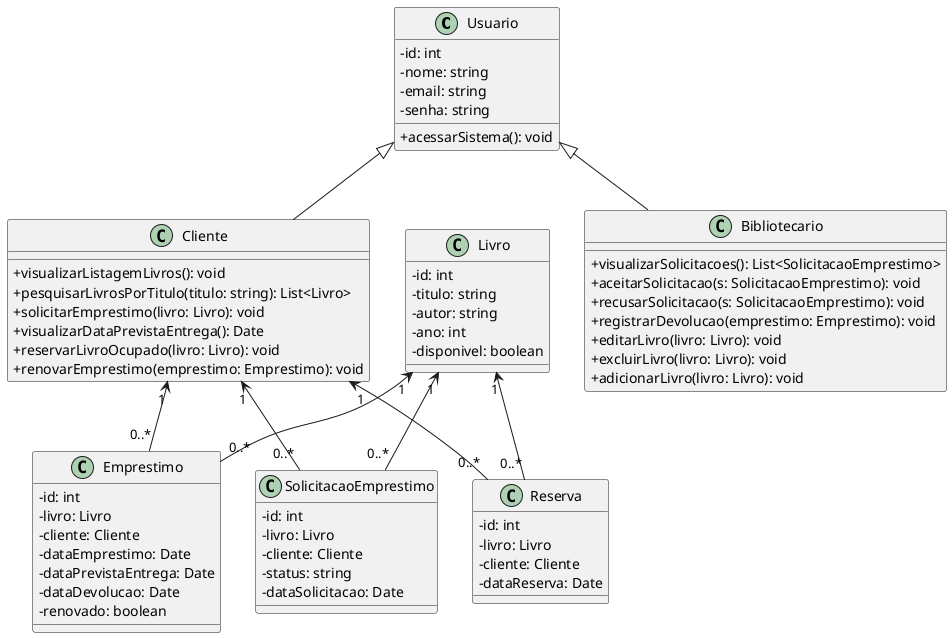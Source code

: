 @startuml

skinparam classAttributeIconSize 0


class Usuario {
    -id: int
    -nome: string
    -email: string
    -senha: string
    +acessarSistema(): void
}

class Cliente {
    +visualizarListagemLivros(): void
    +pesquisarLivrosPorTitulo(titulo: string): List<Livro>
    +solicitarEmprestimo(livro: Livro): void
    +visualizarDataPrevistaEntrega(): Date
    +reservarLivroOcupado(livro: Livro): void
    +renovarEmprestimo(emprestimo: Emprestimo): void
}

class Bibliotecario {
    +visualizarSolicitacoes(): List<SolicitacaoEmprestimo>
    +aceitarSolicitacao(s: SolicitacaoEmprestimo): void
    +recusarSolicitacao(s: SolicitacaoEmprestimo): void
    +registrarDevolucao(emprestimo: Emprestimo): void
    +editarLivro(livro: Livro): void
    +excluirLivro(livro: Livro): void
    +adicionarLivro(livro: Livro): void
}

class Livro {
    -id: int
    -titulo: string
    -autor: string
    -ano: int
    -disponivel: boolean
}

class Emprestimo {
    -id: int
    -livro: Livro
    -cliente: Cliente
    -dataEmprestimo: Date
    -dataPrevistaEntrega: Date
    -dataDevolucao: Date
    -renovado: boolean
}

class SolicitacaoEmprestimo {
    -id: int
    -livro: Livro
    -cliente: Cliente
    -status: string
    -dataSolicitacao: Date
}

class Reserva {
    -id: int
    -livro: Livro
    -cliente: Cliente
    -dataReserva: Date
}


Usuario <|-- Cliente
Usuario <|-- Bibliotecario


Livro "1" <-- "0..*" Emprestimo
Cliente "1" <-- "0..*" Emprestimo
Livro "1" <-- "0..*" SolicitacaoEmprestimo
Cliente "1" <-- "0..*" SolicitacaoEmprestimo
Livro "1" <-- "0..*" Reserva
Cliente "1" <-- "0..*" Reserva

@enduml
